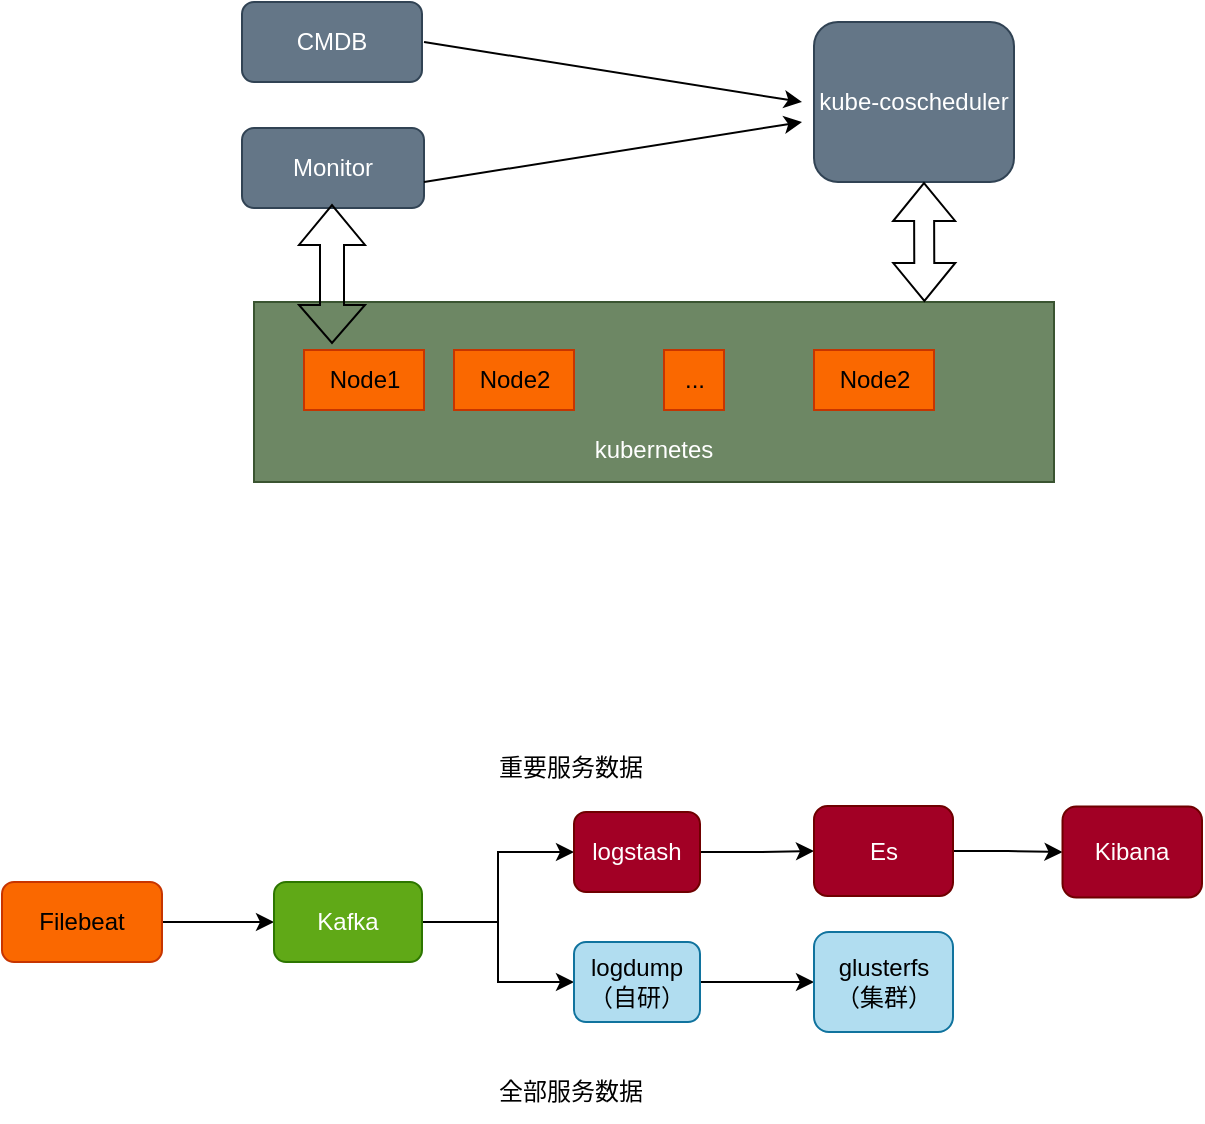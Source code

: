 <mxfile version="24.7.8">
  <diagram name="第 1 页" id="hohoXE6kXmkcjNNXuMGf">
    <mxGraphModel dx="954" dy="581" grid="1" gridSize="10" guides="1" tooltips="1" connect="1" arrows="1" fold="1" page="1" pageScale="1" pageWidth="827" pageHeight="1169" math="0" shadow="0">
      <root>
        <mxCell id="0" />
        <mxCell id="1" parent="0" />
        <mxCell id="yrooIhPTmvuDeVJ7sGA4-1" value="CMDB" style="rounded=1;whiteSpace=wrap;html=1;fillColor=#647687;strokeColor=#314354;fontColor=#ffffff;" vertex="1" parent="1">
          <mxGeometry x="200" y="160" width="90" height="40" as="geometry" />
        </mxCell>
        <mxCell id="yrooIhPTmvuDeVJ7sGA4-2" value="kube-coscheduler" style="rounded=1;whiteSpace=wrap;html=1;fillColor=#647687;strokeColor=#314354;fontColor=#ffffff;" vertex="1" parent="1">
          <mxGeometry x="486" y="170" width="100" height="80" as="geometry" />
        </mxCell>
        <mxCell id="yrooIhPTmvuDeVJ7sGA4-4" value="&lt;div&gt;&lt;br&gt;&lt;/div&gt;&lt;div&gt;&lt;br&gt;&lt;/div&gt;&lt;div&gt;&lt;br&gt;&lt;/div&gt;&lt;div&gt;&lt;br&gt;&lt;/div&gt;kubernetes" style="rounded=0;whiteSpace=wrap;html=1;fillColor=#6d8764;fontColor=#ffffff;strokeColor=#3A5431;" vertex="1" parent="1">
          <mxGeometry x="206" y="310" width="400" height="90" as="geometry" />
        </mxCell>
        <mxCell id="yrooIhPTmvuDeVJ7sGA4-8" value="Node1" style="text;html=1;align=center;verticalAlign=middle;resizable=0;points=[];autosize=1;strokeColor=#C73500;fillColor=#fa6800;fontColor=#000000;" vertex="1" parent="1">
          <mxGeometry x="231" y="334" width="60" height="30" as="geometry" />
        </mxCell>
        <mxCell id="yrooIhPTmvuDeVJ7sGA4-9" value="Node2" style="text;html=1;align=center;verticalAlign=middle;resizable=0;points=[];autosize=1;strokeColor=#C73500;fillColor=#fa6800;fontColor=#000000;" vertex="1" parent="1">
          <mxGeometry x="306" y="334" width="60" height="30" as="geometry" />
        </mxCell>
        <mxCell id="yrooIhPTmvuDeVJ7sGA4-10" value="Node2" style="text;html=1;align=center;verticalAlign=middle;resizable=0;points=[];autosize=1;strokeColor=#C73500;fillColor=#fa6800;fontColor=#000000;" vertex="1" parent="1">
          <mxGeometry x="486" y="334" width="60" height="30" as="geometry" />
        </mxCell>
        <mxCell id="yrooIhPTmvuDeVJ7sGA4-11" value="..." style="text;html=1;align=center;verticalAlign=middle;resizable=0;points=[];autosize=1;strokeColor=#C73500;fillColor=#fa6800;fontColor=#000000;" vertex="1" parent="1">
          <mxGeometry x="411" y="334" width="30" height="30" as="geometry" />
        </mxCell>
        <mxCell id="yrooIhPTmvuDeVJ7sGA4-12" value="Monitor" style="rounded=1;whiteSpace=wrap;html=1;fillColor=#647687;strokeColor=#314354;fontColor=#ffffff;" vertex="1" parent="1">
          <mxGeometry x="200" y="223" width="91" height="40" as="geometry" />
        </mxCell>
        <mxCell id="yrooIhPTmvuDeVJ7sGA4-15" value="" style="endArrow=classic;html=1;rounded=0;" edge="1" parent="1">
          <mxGeometry width="50" height="50" relative="1" as="geometry">
            <mxPoint x="291" y="180" as="sourcePoint" />
            <mxPoint x="480" y="210" as="targetPoint" />
          </mxGeometry>
        </mxCell>
        <mxCell id="yrooIhPTmvuDeVJ7sGA4-16" value="" style="endArrow=classic;html=1;rounded=0;" edge="1" parent="1">
          <mxGeometry width="50" height="50" relative="1" as="geometry">
            <mxPoint x="291" y="250" as="sourcePoint" />
            <mxPoint x="480" y="220" as="targetPoint" />
          </mxGeometry>
        </mxCell>
        <mxCell id="yrooIhPTmvuDeVJ7sGA4-17" value="" style="shape=flexArrow;endArrow=classic;startArrow=classic;html=1;rounded=0;exitX=0.838;exitY=0;exitDx=0;exitDy=0;exitPerimeter=0;" edge="1" parent="1" source="yrooIhPTmvuDeVJ7sGA4-4">
          <mxGeometry width="100" height="100" relative="1" as="geometry">
            <mxPoint x="441" y="350" as="sourcePoint" />
            <mxPoint x="541" y="250" as="targetPoint" />
          </mxGeometry>
        </mxCell>
        <mxCell id="yrooIhPTmvuDeVJ7sGA4-19" value="" style="shape=flexArrow;endArrow=classic;startArrow=classic;html=1;rounded=0;width=12;endSize=6.33;" edge="1" parent="1">
          <mxGeometry width="100" height="100" relative="1" as="geometry">
            <mxPoint x="245" y="331" as="sourcePoint" />
            <mxPoint x="245" y="261" as="targetPoint" />
          </mxGeometry>
        </mxCell>
        <mxCell id="yrooIhPTmvuDeVJ7sGA4-25" value="" style="edgeStyle=orthogonalEdgeStyle;rounded=0;orthogonalLoop=1;jettySize=auto;html=1;" edge="1" parent="1" source="yrooIhPTmvuDeVJ7sGA4-21" target="yrooIhPTmvuDeVJ7sGA4-24">
          <mxGeometry relative="1" as="geometry" />
        </mxCell>
        <mxCell id="yrooIhPTmvuDeVJ7sGA4-21" value="Filebeat" style="rounded=1;whiteSpace=wrap;html=1;fillColor=#fa6800;fontColor=#000000;strokeColor=#C73500;" vertex="1" parent="1">
          <mxGeometry x="80" y="600" width="80" height="40" as="geometry" />
        </mxCell>
        <mxCell id="yrooIhPTmvuDeVJ7sGA4-27" value="" style="edgeStyle=orthogonalEdgeStyle;rounded=0;orthogonalLoop=1;jettySize=auto;html=1;" edge="1" parent="1" source="yrooIhPTmvuDeVJ7sGA4-24" target="yrooIhPTmvuDeVJ7sGA4-26">
          <mxGeometry relative="1" as="geometry" />
        </mxCell>
        <mxCell id="yrooIhPTmvuDeVJ7sGA4-29" style="edgeStyle=orthogonalEdgeStyle;rounded=0;orthogonalLoop=1;jettySize=auto;html=1;exitX=1;exitY=0.5;exitDx=0;exitDy=0;entryX=0;entryY=0.5;entryDx=0;entryDy=0;exitPerimeter=0;" edge="1" parent="1" source="yrooIhPTmvuDeVJ7sGA4-24" target="yrooIhPTmvuDeVJ7sGA4-28">
          <mxGeometry relative="1" as="geometry" />
        </mxCell>
        <mxCell id="yrooIhPTmvuDeVJ7sGA4-24" value="Kafka" style="whiteSpace=wrap;html=1;rounded=1;fillColor=#60a917;fontColor=#ffffff;strokeColor=#2D7600;" vertex="1" parent="1">
          <mxGeometry x="216" y="600" width="74" height="40" as="geometry" />
        </mxCell>
        <mxCell id="yrooIhPTmvuDeVJ7sGA4-31" value="" style="edgeStyle=orthogonalEdgeStyle;rounded=0;orthogonalLoop=1;jettySize=auto;html=1;" edge="1" parent="1" source="yrooIhPTmvuDeVJ7sGA4-26" target="yrooIhPTmvuDeVJ7sGA4-30">
          <mxGeometry relative="1" as="geometry" />
        </mxCell>
        <mxCell id="yrooIhPTmvuDeVJ7sGA4-26" value="logstash" style="whiteSpace=wrap;html=1;rounded=1;fillColor=#a20025;fontColor=#ffffff;strokeColor=#6F0000;" vertex="1" parent="1">
          <mxGeometry x="366" y="565" width="63" height="40" as="geometry" />
        </mxCell>
        <mxCell id="yrooIhPTmvuDeVJ7sGA4-35" value="" style="edgeStyle=orthogonalEdgeStyle;rounded=0;orthogonalLoop=1;jettySize=auto;html=1;" edge="1" parent="1" source="yrooIhPTmvuDeVJ7sGA4-28" target="yrooIhPTmvuDeVJ7sGA4-34">
          <mxGeometry relative="1" as="geometry" />
        </mxCell>
        <mxCell id="yrooIhPTmvuDeVJ7sGA4-28" value="logdump（自研）" style="whiteSpace=wrap;html=1;rounded=1;fillColor=#b1ddf0;strokeColor=#10739e;" vertex="1" parent="1">
          <mxGeometry x="366" y="630" width="63" height="40" as="geometry" />
        </mxCell>
        <mxCell id="yrooIhPTmvuDeVJ7sGA4-33" value="" style="edgeStyle=orthogonalEdgeStyle;rounded=0;orthogonalLoop=1;jettySize=auto;html=1;" edge="1" parent="1" source="yrooIhPTmvuDeVJ7sGA4-30" target="yrooIhPTmvuDeVJ7sGA4-32">
          <mxGeometry relative="1" as="geometry" />
        </mxCell>
        <mxCell id="yrooIhPTmvuDeVJ7sGA4-30" value="Es" style="whiteSpace=wrap;html=1;rounded=1;fillColor=#a20025;fontColor=#ffffff;strokeColor=#6F0000;" vertex="1" parent="1">
          <mxGeometry x="486" y="562" width="69.5" height="45" as="geometry" />
        </mxCell>
        <mxCell id="yrooIhPTmvuDeVJ7sGA4-32" value="Kibana" style="whiteSpace=wrap;html=1;rounded=1;fillColor=#a20025;fontColor=#ffffff;strokeColor=#6F0000;" vertex="1" parent="1">
          <mxGeometry x="610.25" y="562.25" width="69.75" height="45.5" as="geometry" />
        </mxCell>
        <mxCell id="yrooIhPTmvuDeVJ7sGA4-34" value="glusterfs（集群）" style="whiteSpace=wrap;html=1;rounded=1;fillColor=#b1ddf0;strokeColor=#10739e;" vertex="1" parent="1">
          <mxGeometry x="486" y="625" width="69.5" height="50" as="geometry" />
        </mxCell>
        <mxCell id="yrooIhPTmvuDeVJ7sGA4-36" value="重要服务数据" style="text;html=1;align=center;verticalAlign=middle;resizable=0;points=[];autosize=1;strokeColor=none;fillColor=none;" vertex="1" parent="1">
          <mxGeometry x="314" y="528" width="100" height="30" as="geometry" />
        </mxCell>
        <mxCell id="yrooIhPTmvuDeVJ7sGA4-37" value="全部服务数据" style="text;html=1;align=center;verticalAlign=middle;resizable=0;points=[];autosize=1;strokeColor=none;fillColor=none;" vertex="1" parent="1">
          <mxGeometry x="314" y="690" width="100" height="30" as="geometry" />
        </mxCell>
      </root>
    </mxGraphModel>
  </diagram>
</mxfile>
